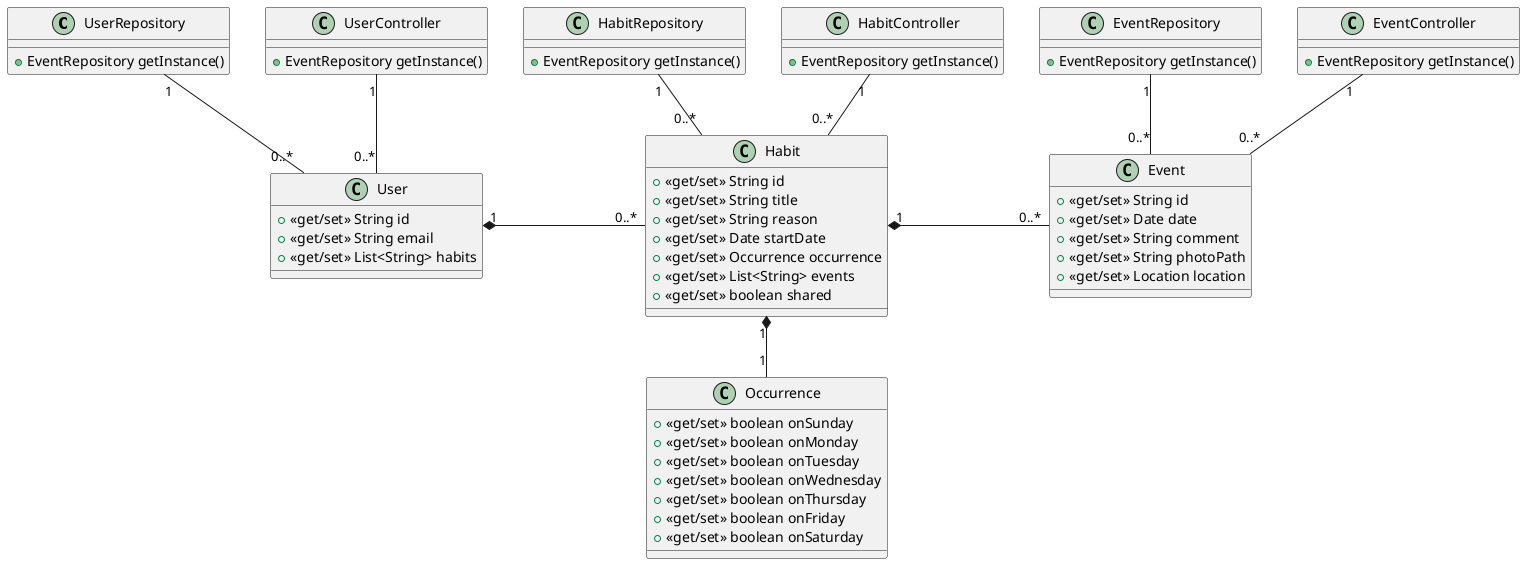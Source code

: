@startuml

class UserRepository {
    + EventRepository getInstance()
}

class HabitRepository {
    + EventRepository getInstance()
}

class EventRepository {
    + EventRepository getInstance()
}

class UserController {
    + EventRepository getInstance()
}

class HabitController {
    + EventRepository getInstance()
}

class EventController {
    + EventRepository getInstance()
}

class User {
    +<<get/set>> String id
    +<<get/set>> String email
    +<<get/set>> List<String> habits
}

class Habit {
    +<<get/set>> String id
    +<<get/set>> String title
    +<<get/set>> String reason
    +<<get/set>> Date startDate
    +<<get/set>> Occurrence occurrence
    +<<get/set>> List<String> events
    +<<get/set>> boolean shared
}

class Event {
    +<<get/set>> String id
    +<<get/set>> Date date
    +<<get/set>> String comment
    +<<get/set>> String photoPath
    +<<get/set>> Location location
}

class Occurrence {
    +<<get/set>> boolean onSunday
    +<<get/set>> boolean onMonday
    +<<get/set>> boolean onTuesday
    +<<get/set>> boolean onWednesday
    +<<get/set>> boolean onThursday
    +<<get/set>> boolean onFriday
    +<<get/set>> boolean onSaturday
}

UserRepository "1" -- "0..*" User
HabitRepository "1" -- "0..*" Habit
EventRepository "1" -- "0..*" Event
UserController "1" -- "0..*" User
HabitController "1" -- "0..*" Habit
EventController "1" -- "0..*" Event

User "1" *- "0..*" Habit : \t
Habit "1" *- "0..*" Event : \t

Habit "1" *-- "1" Occurrence

@enduml